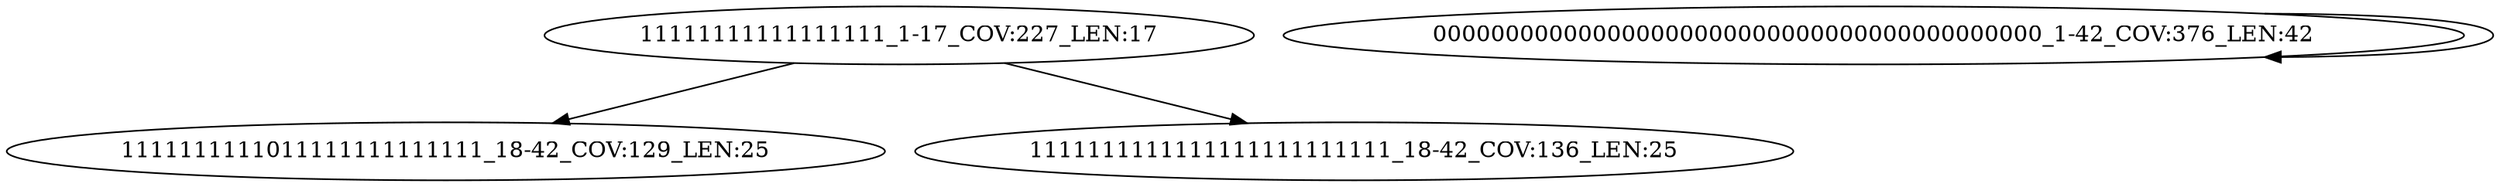 digraph G {
    "11111111111111111_1-17_COV:227_LEN:17" -> "1111111111011111111111111_18-42_COV:129_LEN:25";
    "11111111111111111_1-17_COV:227_LEN:17" -> "1111111111111111111111111_18-42_COV:136_LEN:25";
    "000000000000000000000000000000000000000000_1-42_COV:376_LEN:42" -> "000000000000000000000000000000000000000000_1-42_COV:376_LEN:42";
}
